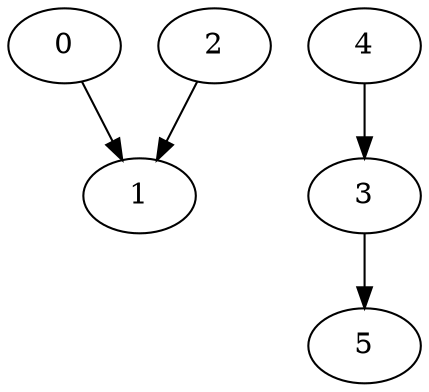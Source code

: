 digraph G {
0 [NumberOfPointsInPath="4",P0x="0",P0y="0",P1x="2",P1y="0",P2x="2",P2y="6",P3x="0",P3y="6",SegmentationLevel="0",SegmentationType="1"];
1 [NumberOfPointsInPath="4",P0x="1",P0y="1",P1x="4",P1y="1",P2x="4",P2y="5",P3x="1",P3y="5",SegmentationLevel="0",SegmentationType="1"];
2 [NumberOfPointsInPath="4",P0x="3",P0y="1",P1x="4",P1y="1",P2x="4",P2y="2",P3x="3",P3y="2",SegmentationLevel="1",SegmentationType="1"];
3 [NumberOfPointsInPath="4",P0x="5",P0y="1",P1x="8",P1y="1",P2x="8",P2y="5",P3x="5",P3y="5",SegmentationLevel="1",SegmentationType="1"];
4 [NumberOfPointsInPath="4",P0x="6",P0y="2",P1x="7",P1y="2",P2x="7",P2y="3",P3x="6",P3y="3",SegmentationLevel="2",SegmentationType="1"];
5 [NumberOfPointsInPath="4",P0x="8",P0y="1",P1x="9",P1y="1",P2x="9",P2y="5",P3x="8",P3y="5",SegmentationLevel="2",SegmentationType="1"];
0 -> 1 [Value="2"];
2 -> 1 [Value="3"];
3 -> 5 [Value="2"];
4 -> 3 [Value="5"];
}
